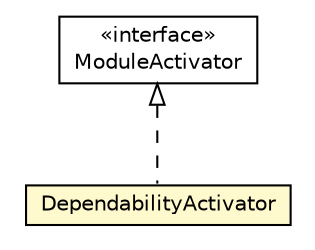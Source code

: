 #!/usr/local/bin/dot
#
# Class diagram 
# Generated by UMLGraph version R5_6-24-gf6e263 (http://www.umlgraph.org/)
#

digraph G {
	edge [fontname="Helvetica",fontsize=10,labelfontname="Helvetica",labelfontsize=10];
	node [fontname="Helvetica",fontsize=10,shape=plaintext];
	nodesep=0.25;
	ranksep=0.5;
	// org.universAAL.middleware.container.ModuleActivator
	c3236268 [label=<<table title="org.universAAL.middleware.container.ModuleActivator" border="0" cellborder="1" cellspacing="0" cellpadding="2" port="p" href="../middleware/container/ModuleActivator.html">
		<tr><td><table border="0" cellspacing="0" cellpadding="1">
<tr><td align="center" balign="center"> &#171;interface&#187; </td></tr>
<tr><td align="center" balign="center"> ModuleActivator </td></tr>
		</table></td></tr>
		</table>>, URL="../middleware/container/ModuleActivator.html", fontname="Helvetica", fontcolor="black", fontsize=10.0];
	// org.universAAL.ontology.DependabilityActivator
	c3236751 [label=<<table title="org.universAAL.ontology.DependabilityActivator" border="0" cellborder="1" cellspacing="0" cellpadding="2" port="p" bgcolor="lemonChiffon" href="./DependabilityActivator.html">
		<tr><td><table border="0" cellspacing="0" cellpadding="1">
<tr><td align="center" balign="center"> DependabilityActivator </td></tr>
		</table></td></tr>
		</table>>, URL="./DependabilityActivator.html", fontname="Helvetica", fontcolor="black", fontsize=10.0];
	//org.universAAL.ontology.DependabilityActivator implements org.universAAL.middleware.container.ModuleActivator
	c3236268:p -> c3236751:p [dir=back,arrowtail=empty,style=dashed];
}

